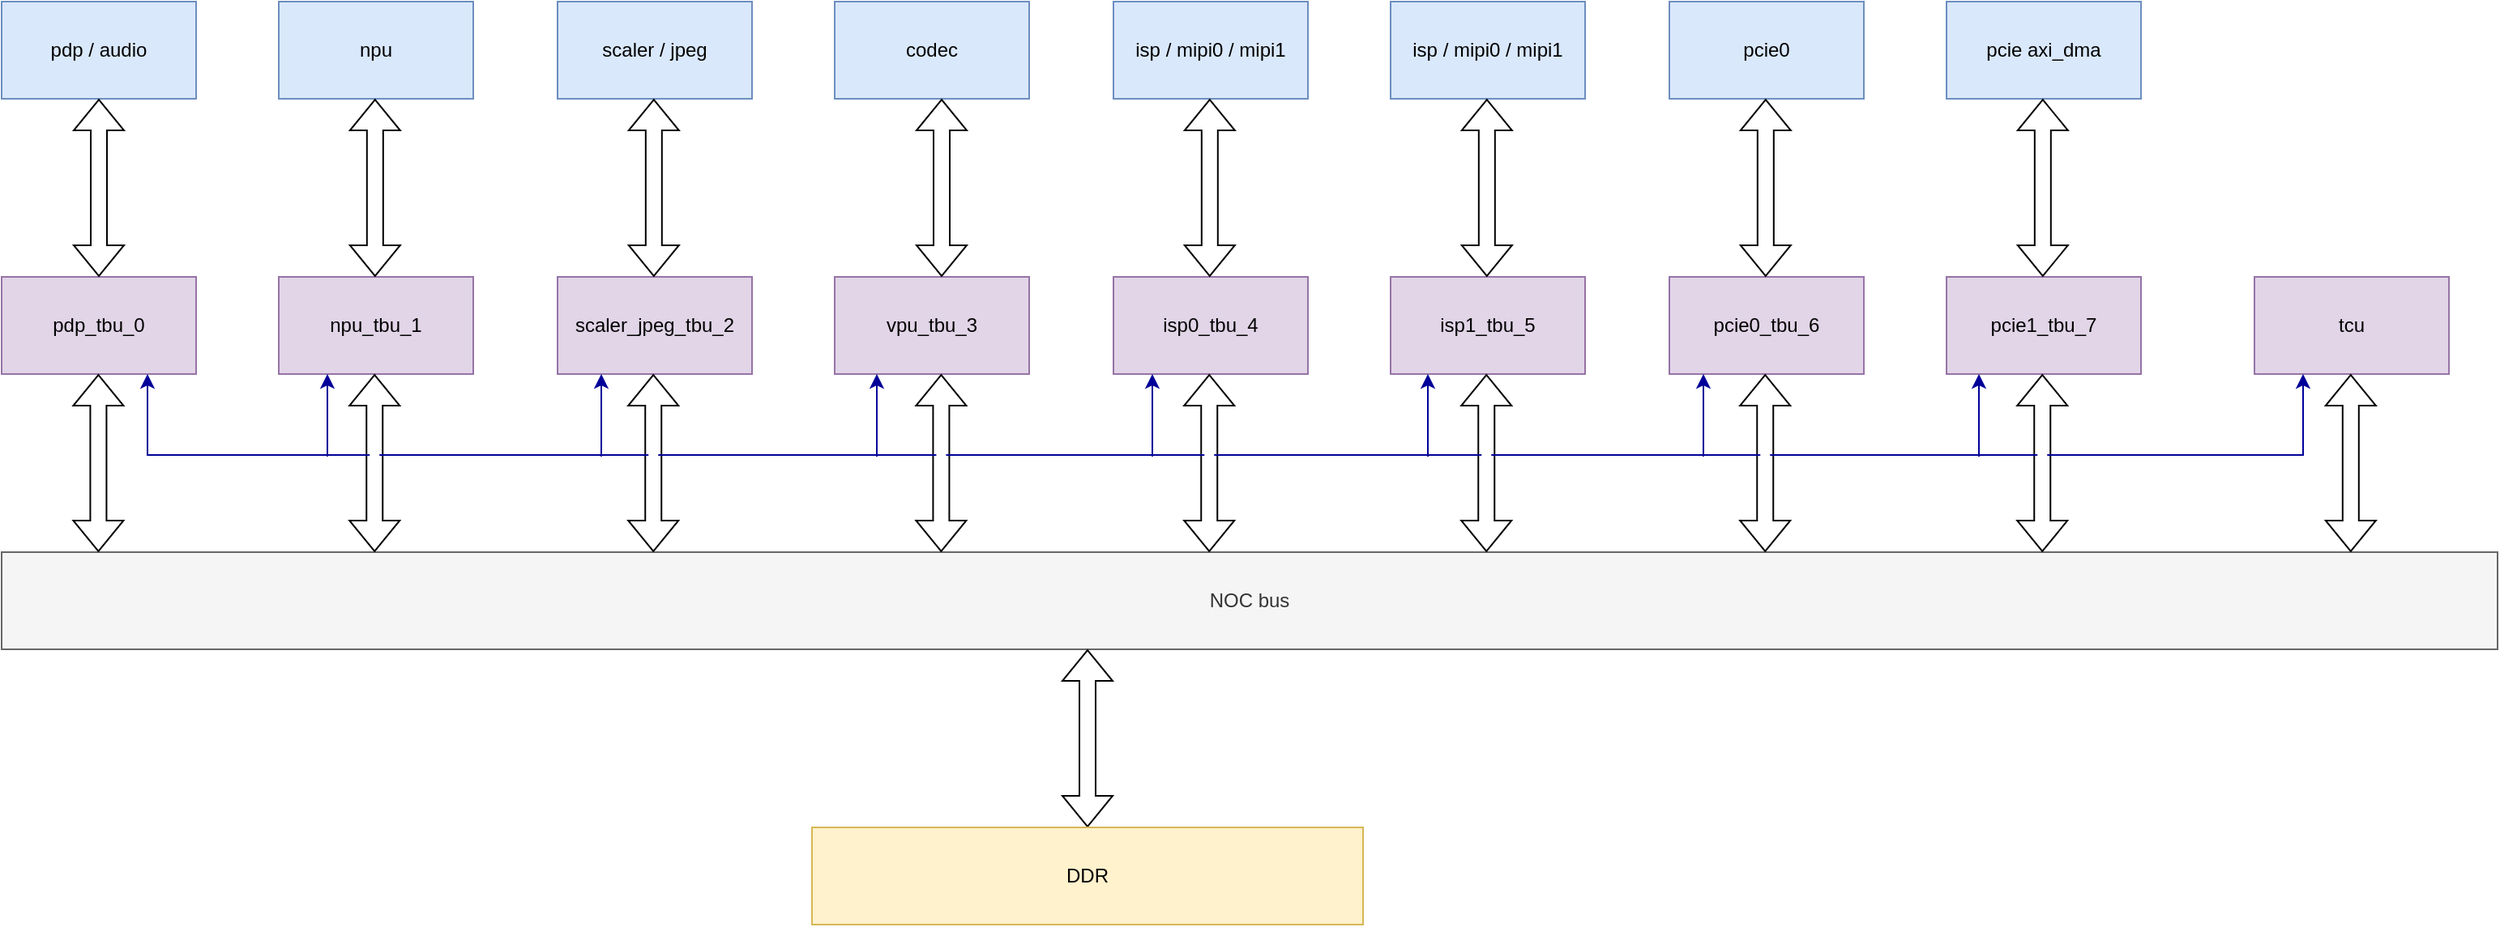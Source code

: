 <mxfile version="23.0.0" type="github">
  <diagram name="第 1 页" id="WLJSRQKRtTJXIonlRGxU">
    <mxGraphModel dx="1799" dy="946" grid="1" gridSize="10" guides="1" tooltips="1" connect="1" arrows="1" fold="1" page="1" pageScale="1" pageWidth="1169" pageHeight="827" math="0" shadow="0">
      <root>
        <mxCell id="0" />
        <mxCell id="1" parent="0" />
        <mxCell id="9j7TONSP4UxpB6rFiEhM-1" value="pdp_tbu_0" style="rounded=0;whiteSpace=wrap;html=1;fillColor=#e1d5e7;strokeColor=#9673a6;" vertex="1" parent="1">
          <mxGeometry x="20" y="270" width="120" height="60" as="geometry" />
        </mxCell>
        <mxCell id="9j7TONSP4UxpB6rFiEhM-2" value="npu_tbu_1" style="rounded=0;whiteSpace=wrap;html=1;fillColor=#e1d5e7;strokeColor=#9673a6;" vertex="1" parent="1">
          <mxGeometry x="191" y="270" width="120" height="60" as="geometry" />
        </mxCell>
        <mxCell id="9j7TONSP4UxpB6rFiEhM-3" value="scaler_jpeg_tbu_2" style="rounded=0;whiteSpace=wrap;html=1;fillColor=#e1d5e7;strokeColor=#9673a6;" vertex="1" parent="1">
          <mxGeometry x="363" y="270" width="120" height="60" as="geometry" />
        </mxCell>
        <mxCell id="9j7TONSP4UxpB6rFiEhM-4" value="vpu_tbu_3" style="rounded=0;whiteSpace=wrap;html=1;fillColor=#e1d5e7;strokeColor=#9673a6;" vertex="1" parent="1">
          <mxGeometry x="534" y="270" width="120" height="60" as="geometry" />
        </mxCell>
        <mxCell id="9j7TONSP4UxpB6rFiEhM-5" value="isp0_tbu_4" style="rounded=0;whiteSpace=wrap;html=1;fillColor=#e1d5e7;strokeColor=#9673a6;" vertex="1" parent="1">
          <mxGeometry x="706" y="270" width="120" height="60" as="geometry" />
        </mxCell>
        <mxCell id="9j7TONSP4UxpB6rFiEhM-6" value="isp1_tbu_5" style="rounded=0;whiteSpace=wrap;html=1;fillColor=#e1d5e7;strokeColor=#9673a6;" vertex="1" parent="1">
          <mxGeometry x="877" y="270" width="120" height="60" as="geometry" />
        </mxCell>
        <mxCell id="9j7TONSP4UxpB6rFiEhM-7" value="pcie0_tbu_6" style="rounded=0;whiteSpace=wrap;html=1;fillColor=#e1d5e7;strokeColor=#9673a6;" vertex="1" parent="1">
          <mxGeometry x="1049" y="270" width="120" height="60" as="geometry" />
        </mxCell>
        <mxCell id="9j7TONSP4UxpB6rFiEhM-8" value="pcie1_tbu_7" style="rounded=0;whiteSpace=wrap;html=1;fillColor=#e1d5e7;strokeColor=#9673a6;" vertex="1" parent="1">
          <mxGeometry x="1220" y="270" width="120" height="60" as="geometry" />
        </mxCell>
        <mxCell id="9j7TONSP4UxpB6rFiEhM-9" value="pdp / audio" style="rounded=0;whiteSpace=wrap;html=1;fillColor=#dae8fc;strokeColor=#6c8ebf;" vertex="1" parent="1">
          <mxGeometry x="20" y="100" width="120" height="60" as="geometry" />
        </mxCell>
        <mxCell id="9j7TONSP4UxpB6rFiEhM-10" value="npu" style="rounded=0;whiteSpace=wrap;html=1;fillColor=#dae8fc;strokeColor=#6c8ebf;" vertex="1" parent="1">
          <mxGeometry x="191" y="100" width="120" height="60" as="geometry" />
        </mxCell>
        <mxCell id="9j7TONSP4UxpB6rFiEhM-11" value="scaler / jpeg" style="rounded=0;whiteSpace=wrap;html=1;fillColor=#dae8fc;strokeColor=#6c8ebf;" vertex="1" parent="1">
          <mxGeometry x="363" y="100" width="120" height="60" as="geometry" />
        </mxCell>
        <mxCell id="9j7TONSP4UxpB6rFiEhM-12" value="codec" style="rounded=0;whiteSpace=wrap;html=1;fillColor=#dae8fc;strokeColor=#6c8ebf;" vertex="1" parent="1">
          <mxGeometry x="534" y="100" width="120" height="60" as="geometry" />
        </mxCell>
        <mxCell id="9j7TONSP4UxpB6rFiEhM-13" value="isp / mipi0 / mipi1" style="rounded=0;whiteSpace=wrap;html=1;fillColor=#dae8fc;strokeColor=#6c8ebf;" vertex="1" parent="1">
          <mxGeometry x="706" y="100" width="120" height="60" as="geometry" />
        </mxCell>
        <mxCell id="9j7TONSP4UxpB6rFiEhM-14" value="isp / mipi0 / mipi1" style="rounded=0;whiteSpace=wrap;html=1;fillColor=#dae8fc;strokeColor=#6c8ebf;" vertex="1" parent="1">
          <mxGeometry x="877" y="100" width="120" height="60" as="geometry" />
        </mxCell>
        <mxCell id="9j7TONSP4UxpB6rFiEhM-15" value="pcie0" style="rounded=0;whiteSpace=wrap;html=1;fillColor=#dae8fc;strokeColor=#6c8ebf;" vertex="1" parent="1">
          <mxGeometry x="1049" y="100" width="120" height="60" as="geometry" />
        </mxCell>
        <mxCell id="9j7TONSP4UxpB6rFiEhM-16" value="pcie axi_dma" style="rounded=0;whiteSpace=wrap;html=1;fillColor=#dae8fc;strokeColor=#6c8ebf;" vertex="1" parent="1">
          <mxGeometry x="1220" y="100" width="120" height="60" as="geometry" />
        </mxCell>
        <mxCell id="9j7TONSP4UxpB6rFiEhM-18" value="" style="shape=flexArrow;endArrow=classic;startArrow=classic;html=1;rounded=0;entryX=0.5;entryY=1;entryDx=0;entryDy=0;exitX=0.5;exitY=0;exitDx=0;exitDy=0;" edge="1" parent="1" source="9j7TONSP4UxpB6rFiEhM-1" target="9j7TONSP4UxpB6rFiEhM-9">
          <mxGeometry width="100" height="100" relative="1" as="geometry">
            <mxPoint x="10" y="260" as="sourcePoint" />
            <mxPoint x="110" y="160" as="targetPoint" />
          </mxGeometry>
        </mxCell>
        <mxCell id="9j7TONSP4UxpB6rFiEhM-19" value="" style="shape=flexArrow;endArrow=classic;startArrow=classic;html=1;rounded=0;entryX=0.5;entryY=1;entryDx=0;entryDy=0;exitX=0.5;exitY=0;exitDx=0;exitDy=0;" edge="1" parent="1">
          <mxGeometry width="100" height="100" relative="1" as="geometry">
            <mxPoint x="250.41" y="270" as="sourcePoint" />
            <mxPoint x="250.41" y="160" as="targetPoint" />
          </mxGeometry>
        </mxCell>
        <mxCell id="9j7TONSP4UxpB6rFiEhM-20" value="" style="shape=flexArrow;endArrow=classic;startArrow=classic;html=1;rounded=0;entryX=0.5;entryY=1;entryDx=0;entryDy=0;exitX=0.5;exitY=0;exitDx=0;exitDy=0;" edge="1" parent="1">
          <mxGeometry width="100" height="100" relative="1" as="geometry">
            <mxPoint x="422.41" y="270" as="sourcePoint" />
            <mxPoint x="422.41" y="160" as="targetPoint" />
          </mxGeometry>
        </mxCell>
        <mxCell id="9j7TONSP4UxpB6rFiEhM-21" value="" style="shape=flexArrow;endArrow=classic;startArrow=classic;html=1;rounded=0;entryX=0.5;entryY=1;entryDx=0;entryDy=0;exitX=0.5;exitY=0;exitDx=0;exitDy=0;" edge="1" parent="1">
          <mxGeometry width="100" height="100" relative="1" as="geometry">
            <mxPoint x="600" y="270" as="sourcePoint" />
            <mxPoint x="600" y="160" as="targetPoint" />
          </mxGeometry>
        </mxCell>
        <mxCell id="9j7TONSP4UxpB6rFiEhM-22" value="" style="shape=flexArrow;endArrow=classic;startArrow=classic;html=1;rounded=0;entryX=0.5;entryY=1;entryDx=0;entryDy=0;exitX=0.5;exitY=0;exitDx=0;exitDy=0;" edge="1" parent="1">
          <mxGeometry width="100" height="100" relative="1" as="geometry">
            <mxPoint x="765.41" y="270" as="sourcePoint" />
            <mxPoint x="765.41" y="160" as="targetPoint" />
          </mxGeometry>
        </mxCell>
        <mxCell id="9j7TONSP4UxpB6rFiEhM-23" value="" style="shape=flexArrow;endArrow=classic;startArrow=classic;html=1;rounded=0;entryX=0.5;entryY=1;entryDx=0;entryDy=0;exitX=0.5;exitY=0;exitDx=0;exitDy=0;" edge="1" parent="1">
          <mxGeometry width="100" height="100" relative="1" as="geometry">
            <mxPoint x="936.41" y="270" as="sourcePoint" />
            <mxPoint x="936.41" y="160" as="targetPoint" />
          </mxGeometry>
        </mxCell>
        <mxCell id="9j7TONSP4UxpB6rFiEhM-24" value="" style="shape=flexArrow;endArrow=classic;startArrow=classic;html=1;rounded=0;entryX=0.5;entryY=1;entryDx=0;entryDy=0;exitX=0.5;exitY=0;exitDx=0;exitDy=0;" edge="1" parent="1">
          <mxGeometry width="100" height="100" relative="1" as="geometry">
            <mxPoint x="1108.41" y="270" as="sourcePoint" />
            <mxPoint x="1108.41" y="160" as="targetPoint" />
          </mxGeometry>
        </mxCell>
        <mxCell id="9j7TONSP4UxpB6rFiEhM-25" value="" style="shape=flexArrow;endArrow=classic;startArrow=classic;html=1;rounded=0;entryX=0.5;entryY=1;entryDx=0;entryDy=0;exitX=0.5;exitY=0;exitDx=0;exitDy=0;" edge="1" parent="1">
          <mxGeometry width="100" height="100" relative="1" as="geometry">
            <mxPoint x="1279.41" y="270" as="sourcePoint" />
            <mxPoint x="1279.41" y="160" as="targetPoint" />
          </mxGeometry>
        </mxCell>
        <mxCell id="9j7TONSP4UxpB6rFiEhM-26" value="NOC bus" style="rounded=0;whiteSpace=wrap;html=1;fillColor=#f5f5f5;fontColor=#333333;strokeColor=#666666;" vertex="1" parent="1">
          <mxGeometry x="20" y="440" width="1540" height="60" as="geometry" />
        </mxCell>
        <mxCell id="9j7TONSP4UxpB6rFiEhM-27" value="" style="shape=flexArrow;endArrow=classic;startArrow=classic;html=1;rounded=0;entryX=0.5;entryY=1;entryDx=0;entryDy=0;exitX=0.5;exitY=0;exitDx=0;exitDy=0;" edge="1" parent="1">
          <mxGeometry width="100" height="100" relative="1" as="geometry">
            <mxPoint x="79.71" y="440" as="sourcePoint" />
            <mxPoint x="79.71" y="330" as="targetPoint" />
          </mxGeometry>
        </mxCell>
        <mxCell id="9j7TONSP4UxpB6rFiEhM-28" value="" style="shape=flexArrow;endArrow=classic;startArrow=classic;html=1;rounded=0;entryX=0.5;entryY=1;entryDx=0;entryDy=0;exitX=0.5;exitY=0;exitDx=0;exitDy=0;" edge="1" parent="1">
          <mxGeometry width="100" height="100" relative="1" as="geometry">
            <mxPoint x="250.12" y="440" as="sourcePoint" />
            <mxPoint x="250.12" y="330" as="targetPoint" />
          </mxGeometry>
        </mxCell>
        <mxCell id="9j7TONSP4UxpB6rFiEhM-29" value="" style="shape=flexArrow;endArrow=classic;startArrow=classic;html=1;rounded=0;entryX=0.5;entryY=1;entryDx=0;entryDy=0;exitX=0.5;exitY=0;exitDx=0;exitDy=0;" edge="1" parent="1">
          <mxGeometry width="100" height="100" relative="1" as="geometry">
            <mxPoint x="422.12" y="440" as="sourcePoint" />
            <mxPoint x="422.12" y="330" as="targetPoint" />
          </mxGeometry>
        </mxCell>
        <mxCell id="9j7TONSP4UxpB6rFiEhM-30" value="" style="shape=flexArrow;endArrow=classic;startArrow=classic;html=1;rounded=0;entryX=0.5;entryY=1;entryDx=0;entryDy=0;exitX=0.5;exitY=0;exitDx=0;exitDy=0;" edge="1" parent="1">
          <mxGeometry width="100" height="100" relative="1" as="geometry">
            <mxPoint x="599.71" y="440" as="sourcePoint" />
            <mxPoint x="599.71" y="330" as="targetPoint" />
          </mxGeometry>
        </mxCell>
        <mxCell id="9j7TONSP4UxpB6rFiEhM-31" value="" style="shape=flexArrow;endArrow=classic;startArrow=classic;html=1;rounded=0;entryX=0.5;entryY=1;entryDx=0;entryDy=0;exitX=0.5;exitY=0;exitDx=0;exitDy=0;" edge="1" parent="1">
          <mxGeometry width="100" height="100" relative="1" as="geometry">
            <mxPoint x="765.12" y="440" as="sourcePoint" />
            <mxPoint x="765.12" y="330" as="targetPoint" />
          </mxGeometry>
        </mxCell>
        <mxCell id="9j7TONSP4UxpB6rFiEhM-32" value="" style="shape=flexArrow;endArrow=classic;startArrow=classic;html=1;rounded=0;entryX=0.5;entryY=1;entryDx=0;entryDy=0;exitX=0.5;exitY=0;exitDx=0;exitDy=0;" edge="1" parent="1">
          <mxGeometry width="100" height="100" relative="1" as="geometry">
            <mxPoint x="936.12" y="440" as="sourcePoint" />
            <mxPoint x="936.12" y="330" as="targetPoint" />
          </mxGeometry>
        </mxCell>
        <mxCell id="9j7TONSP4UxpB6rFiEhM-33" value="" style="shape=flexArrow;endArrow=classic;startArrow=classic;html=1;rounded=0;entryX=0.5;entryY=1;entryDx=0;entryDy=0;exitX=0.5;exitY=0;exitDx=0;exitDy=0;" edge="1" parent="1">
          <mxGeometry width="100" height="100" relative="1" as="geometry">
            <mxPoint x="1108.12" y="440" as="sourcePoint" />
            <mxPoint x="1108.12" y="330" as="targetPoint" />
          </mxGeometry>
        </mxCell>
        <mxCell id="9j7TONSP4UxpB6rFiEhM-34" value="" style="shape=flexArrow;endArrow=classic;startArrow=classic;html=1;rounded=0;entryX=0.5;entryY=1;entryDx=0;entryDy=0;exitX=0.5;exitY=0;exitDx=0;exitDy=0;" edge="1" parent="1">
          <mxGeometry width="100" height="100" relative="1" as="geometry">
            <mxPoint x="1279.12" y="440" as="sourcePoint" />
            <mxPoint x="1279.12" y="330" as="targetPoint" />
          </mxGeometry>
        </mxCell>
        <mxCell id="9j7TONSP4UxpB6rFiEhM-35" value="" style="shape=flexArrow;endArrow=classic;startArrow=classic;html=1;rounded=0;entryX=0.5;entryY=1;entryDx=0;entryDy=0;exitX=0.5;exitY=0;exitDx=0;exitDy=0;" edge="1" parent="1">
          <mxGeometry width="100" height="100" relative="1" as="geometry">
            <mxPoint x="690" y="610" as="sourcePoint" />
            <mxPoint x="690" y="500" as="targetPoint" />
          </mxGeometry>
        </mxCell>
        <mxCell id="9j7TONSP4UxpB6rFiEhM-36" value="DDR" style="rounded=0;whiteSpace=wrap;html=1;fillColor=#fff2cc;strokeColor=#d6b656;" vertex="1" parent="1">
          <mxGeometry x="520" y="610" width="340" height="60" as="geometry" />
        </mxCell>
        <mxCell id="9j7TONSP4UxpB6rFiEhM-37" value="tcu" style="rounded=0;whiteSpace=wrap;html=1;fillColor=#e1d5e7;strokeColor=#9673a6;" vertex="1" parent="1">
          <mxGeometry x="1410" y="270" width="120" height="60" as="geometry" />
        </mxCell>
        <mxCell id="9j7TONSP4UxpB6rFiEhM-38" value="" style="shape=flexArrow;endArrow=classic;startArrow=classic;html=1;rounded=0;entryX=0.5;entryY=1;entryDx=0;entryDy=0;exitX=0.5;exitY=0;exitDx=0;exitDy=0;" edge="1" parent="1">
          <mxGeometry width="100" height="100" relative="1" as="geometry">
            <mxPoint x="1469.41" y="440" as="sourcePoint" />
            <mxPoint x="1469.41" y="330" as="targetPoint" />
          </mxGeometry>
        </mxCell>
        <mxCell id="9j7TONSP4UxpB6rFiEhM-39" value="" style="endArrow=classic;startArrow=classic;html=1;rounded=0;exitX=0.75;exitY=1;exitDx=0;exitDy=0;jumpStyle=gap;strokeColor=#000099;" edge="1" parent="1" source="9j7TONSP4UxpB6rFiEhM-1">
          <mxGeometry width="50" height="50" relative="1" as="geometry">
            <mxPoint x="110" y="380" as="sourcePoint" />
            <mxPoint x="1440" y="330" as="targetPoint" />
            <Array as="points">
              <mxPoint x="110" y="380" />
              <mxPoint x="1440" y="380" />
            </Array>
          </mxGeometry>
        </mxCell>
        <mxCell id="9j7TONSP4UxpB6rFiEhM-40" value="" style="endArrow=classic;html=1;rounded=0;entryX=0.25;entryY=1;entryDx=0;entryDy=0;strokeColor=#000099;" edge="1" parent="1" target="9j7TONSP4UxpB6rFiEhM-2">
          <mxGeometry width="50" height="50" relative="1" as="geometry">
            <mxPoint x="221" y="381" as="sourcePoint" />
            <mxPoint x="217" y="329" as="targetPoint" />
          </mxGeometry>
        </mxCell>
        <mxCell id="9j7TONSP4UxpB6rFiEhM-41" value="" style="endArrow=classic;html=1;rounded=0;entryX=0.25;entryY=1;entryDx=0;entryDy=0;strokeColor=#000099;" edge="1" parent="1">
          <mxGeometry width="50" height="50" relative="1" as="geometry">
            <mxPoint x="390" y="381" as="sourcePoint" />
            <mxPoint x="390" y="330" as="targetPoint" />
          </mxGeometry>
        </mxCell>
        <mxCell id="9j7TONSP4UxpB6rFiEhM-42" value="" style="endArrow=classic;html=1;rounded=0;entryX=0.25;entryY=1;entryDx=0;entryDy=0;strokeColor=#000099;" edge="1" parent="1">
          <mxGeometry width="50" height="50" relative="1" as="geometry">
            <mxPoint x="560" y="381" as="sourcePoint" />
            <mxPoint x="560" y="330" as="targetPoint" />
          </mxGeometry>
        </mxCell>
        <mxCell id="9j7TONSP4UxpB6rFiEhM-43" value="" style="endArrow=classic;html=1;rounded=0;entryX=0.25;entryY=1;entryDx=0;entryDy=0;strokeColor=#000099;" edge="1" parent="1">
          <mxGeometry width="50" height="50" relative="1" as="geometry">
            <mxPoint x="730" y="381" as="sourcePoint" />
            <mxPoint x="730" y="330" as="targetPoint" />
          </mxGeometry>
        </mxCell>
        <mxCell id="9j7TONSP4UxpB6rFiEhM-44" value="" style="endArrow=classic;html=1;rounded=0;entryX=0.25;entryY=1;entryDx=0;entryDy=0;strokeColor=#000099;" edge="1" parent="1">
          <mxGeometry width="50" height="50" relative="1" as="geometry">
            <mxPoint x="900" y="381" as="sourcePoint" />
            <mxPoint x="900" y="330" as="targetPoint" />
          </mxGeometry>
        </mxCell>
        <mxCell id="9j7TONSP4UxpB6rFiEhM-45" value="" style="endArrow=classic;html=1;rounded=0;entryX=0.25;entryY=1;entryDx=0;entryDy=0;strokeColor=#000099;" edge="1" parent="1">
          <mxGeometry width="50" height="50" relative="1" as="geometry">
            <mxPoint x="1070" y="381" as="sourcePoint" />
            <mxPoint x="1070" y="330" as="targetPoint" />
          </mxGeometry>
        </mxCell>
        <mxCell id="9j7TONSP4UxpB6rFiEhM-46" value="" style="endArrow=classic;html=1;rounded=0;entryX=0.25;entryY=1;entryDx=0;entryDy=0;strokeColor=#000099;" edge="1" parent="1">
          <mxGeometry width="50" height="50" relative="1" as="geometry">
            <mxPoint x="1240" y="381" as="sourcePoint" />
            <mxPoint x="1240" y="330" as="targetPoint" />
          </mxGeometry>
        </mxCell>
      </root>
    </mxGraphModel>
  </diagram>
</mxfile>
